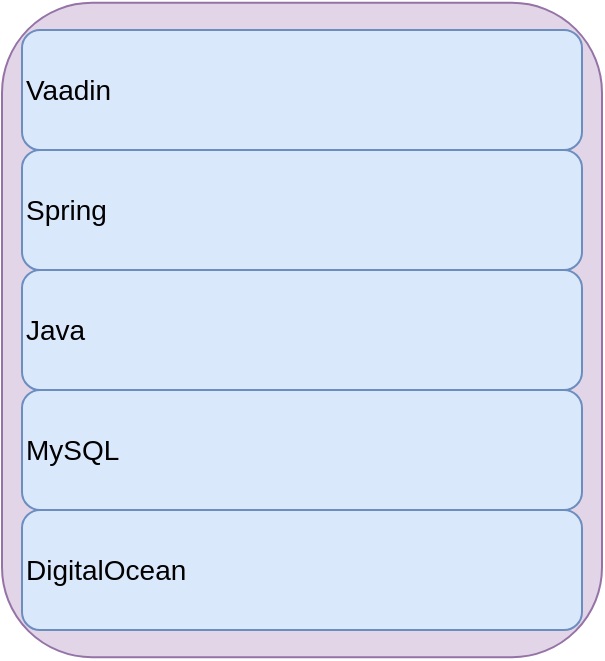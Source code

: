 <mxfile version="15.7.3" type="github">
  <diagram id="CN9RebMDymMBUde-ITW2" name="Page-1">
    <mxGraphModel dx="910" dy="475" grid="0" gridSize="10" guides="1" tooltips="1" connect="1" arrows="1" fold="1" page="1" pageScale="1" pageWidth="850" pageHeight="1100" math="0" shadow="0">
      <root>
        <mxCell id="0" />
        <mxCell id="1" parent="0" />
        <mxCell id="-N2yt-PCD3lty_ckGNN4-13" value="" style="rounded=1;whiteSpace=wrap;html=1;align=left;fillColor=#e1d5e7;strokeColor=#9673a6;" vertex="1" parent="1">
          <mxGeometry x="260" y="206.38" width="300" height="327.25" as="geometry" />
        </mxCell>
        <mxCell id="-N2yt-PCD3lty_ckGNN4-2" value="DigitalOcean" style="rounded=1;whiteSpace=wrap;html=1;align=left;fillColor=#dae8fc;strokeColor=#6c8ebf;fontSize=14;" vertex="1" parent="1">
          <mxGeometry x="270" y="460" width="280" height="60" as="geometry" />
        </mxCell>
        <mxCell id="-N2yt-PCD3lty_ckGNN4-3" value="MySQL" style="rounded=1;whiteSpace=wrap;html=1;align=left;fillColor=#dae8fc;strokeColor=#6c8ebf;fontSize=14;" vertex="1" parent="1">
          <mxGeometry x="270" y="400" width="280" height="60" as="geometry" />
        </mxCell>
        <mxCell id="-N2yt-PCD3lty_ckGNN4-4" value="Java" style="rounded=1;whiteSpace=wrap;html=1;align=left;fillColor=#dae8fc;strokeColor=#6c8ebf;fontSize=14;" vertex="1" parent="1">
          <mxGeometry x="270" y="340" width="280" height="60" as="geometry" />
        </mxCell>
        <mxCell id="-N2yt-PCD3lty_ckGNN4-5" value="Spring" style="rounded=1;whiteSpace=wrap;html=1;align=left;fillColor=#dae8fc;strokeColor=#6c8ebf;fontSize=14;" vertex="1" parent="1">
          <mxGeometry x="270" y="280" width="280" height="60" as="geometry" />
        </mxCell>
        <mxCell id="-N2yt-PCD3lty_ckGNN4-6" value="Vaadin" style="rounded=1;whiteSpace=wrap;html=1;align=left;fillColor=#dae8fc;strokeColor=#6c8ebf;fontSize=14;" vertex="1" parent="1">
          <mxGeometry x="270" y="220" width="280" height="60" as="geometry" />
        </mxCell>
        <mxCell id="-N2yt-PCD3lty_ckGNN4-8" value="" style="shape=image;verticalLabelPosition=bottom;labelBackgroundColor=#ffffff;verticalAlign=top;aspect=fixed;imageAspect=0;image=https://upload.wikimedia.org/wikipedia/de/d/dd/MySQL_logo.svg;" vertex="1" parent="1">
          <mxGeometry x="460" y="402.38" width="83" height="57.62" as="geometry" />
        </mxCell>
        <mxCell id="-N2yt-PCD3lty_ckGNN4-9" value="" style="shape=image;verticalLabelPosition=bottom;labelBackgroundColor=#ffffff;verticalAlign=top;aspect=fixed;imageAspect=0;image=https://upload.wikimedia.org/wikipedia/de/thumb/e/e1/Java-Logo.svg/2000px-Java-Logo.svg.png;" vertex="1" parent="1">
          <mxGeometry x="505" y="338.8" width="33" height="62.4" as="geometry" />
        </mxCell>
        <mxCell id="-N2yt-PCD3lty_ckGNN4-11" value="" style="shape=image;verticalLabelPosition=bottom;labelBackgroundColor=#ffffff;verticalAlign=top;aspect=fixed;imageAspect=0;image=https://www.dariawan.com/media/images/tutorial-spring-logo.width-1024.png;" vertex="1" parent="1">
          <mxGeometry x="445.5" y="290.05" width="97.5" height="48.75" as="geometry" />
        </mxCell>
        <mxCell id="-N2yt-PCD3lty_ckGNN4-12" value="" style="shape=image;verticalLabelPosition=bottom;labelBackgroundColor=#ffffff;verticalAlign=top;aspect=fixed;imageAspect=0;image=https://vaadin.com/images/trademark/PNG/VaadinLogo_RGB_1000x310.png;" vertex="1" parent="1">
          <mxGeometry x="430" y="231.42" width="120" height="37.16" as="geometry" />
        </mxCell>
        <mxCell id="-N2yt-PCD3lty_ckGNN4-15" value="" style="shape=image;verticalLabelPosition=bottom;labelBackgroundColor=#ffffff;verticalAlign=top;aspect=fixed;imageAspect=0;image=https://upload.wikimedia.org/wikipedia/commons/thumb/f/ff/DigitalOcean_logo.svg/1200px-DigitalOcean_logo.svg.png;" vertex="1" parent="1">
          <mxGeometry x="469" y="453" width="74" height="74" as="geometry" />
        </mxCell>
      </root>
    </mxGraphModel>
  </diagram>
</mxfile>
